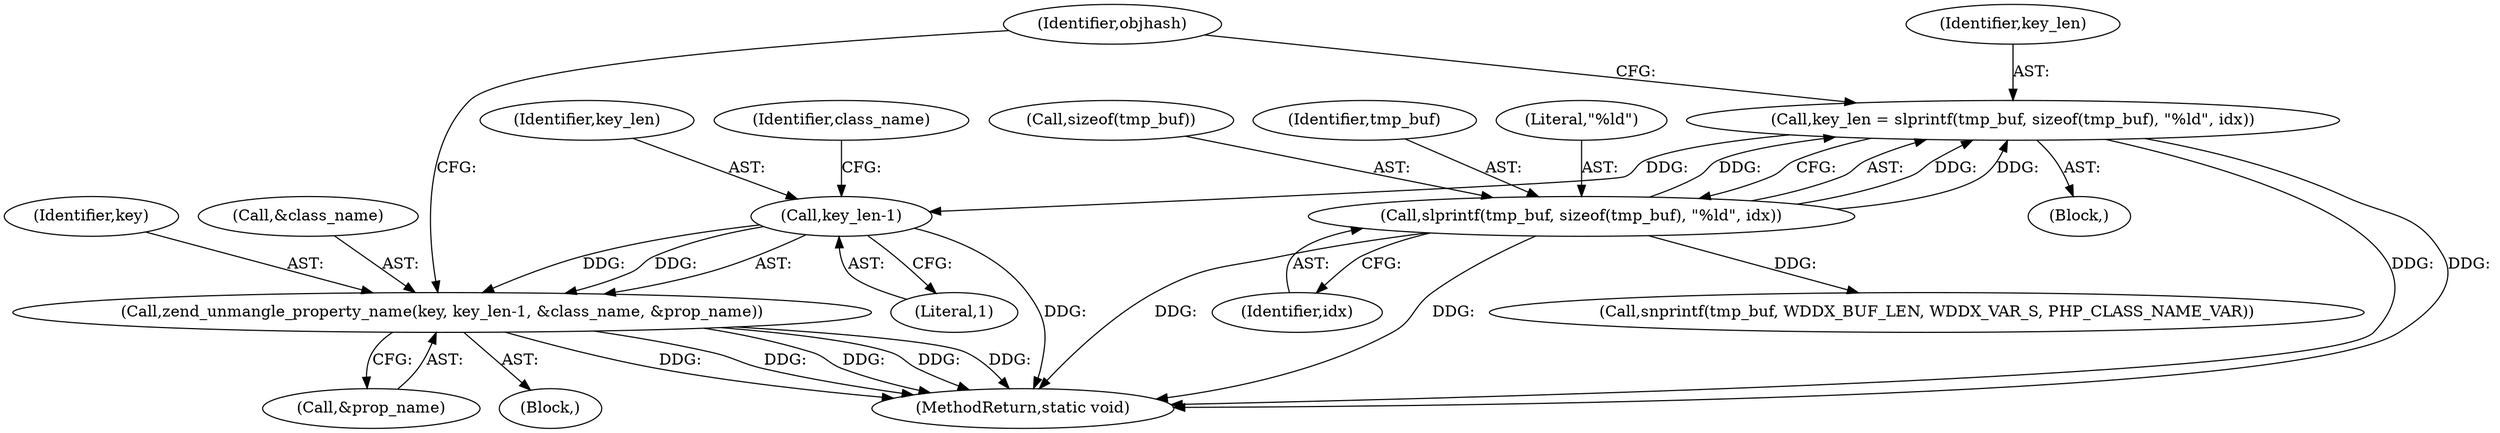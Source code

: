 digraph "0_php-src_6045de69c7dedcba3eadf7c4bba424b19c81d00d_1@pointer" {
"1000209" [label="(Call,zend_unmangle_property_name(key, key_len-1, &class_name, &prop_name))"];
"1000211" [label="(Call,key_len-1)"];
"1000220" [label="(Call,key_len = slprintf(tmp_buf, sizeof(tmp_buf), \"%ld\", idx))"];
"1000222" [label="(Call,slprintf(tmp_buf, sizeof(tmp_buf), \"%ld\", idx))"];
"1000214" [label="(Call,&class_name)"];
"1000209" [label="(Call,zend_unmangle_property_name(key, key_len-1, &class_name, &prop_name))"];
"1000212" [label="(Identifier,key_len)"];
"1000220" [label="(Call,key_len = slprintf(tmp_buf, sizeof(tmp_buf), \"%ld\", idx))"];
"1000223" [label="(Identifier,tmp_buf)"];
"1000215" [label="(Identifier,class_name)"];
"1000249" [label="(Call,snprintf(tmp_buf, WDDX_BUF_LEN, WDDX_VAR_S, PHP_CLASS_NAME_VAR))"];
"1000222" [label="(Call,slprintf(tmp_buf, sizeof(tmp_buf), \"%ld\", idx))"];
"1000219" [label="(Block,)"];
"1000210" [label="(Identifier,key)"];
"1000213" [label="(Literal,1)"];
"1000211" [label="(Call,key_len-1)"];
"1000184" [label="(Identifier,objhash)"];
"1000227" [label="(Identifier,idx)"];
"1000216" [label="(Call,&prop_name)"];
"1000226" [label="(Literal,\"%ld\")"];
"1000221" [label="(Identifier,key_len)"];
"1000224" [label="(Call,sizeof(tmp_buf))"];
"1000325" [label="(MethodReturn,static void)"];
"1000206" [label="(Block,)"];
"1000209" -> "1000206"  [label="AST: "];
"1000209" -> "1000216"  [label="CFG: "];
"1000210" -> "1000209"  [label="AST: "];
"1000211" -> "1000209"  [label="AST: "];
"1000214" -> "1000209"  [label="AST: "];
"1000216" -> "1000209"  [label="AST: "];
"1000184" -> "1000209"  [label="CFG: "];
"1000209" -> "1000325"  [label="DDG: "];
"1000209" -> "1000325"  [label="DDG: "];
"1000209" -> "1000325"  [label="DDG: "];
"1000209" -> "1000325"  [label="DDG: "];
"1000209" -> "1000325"  [label="DDG: "];
"1000211" -> "1000209"  [label="DDG: "];
"1000211" -> "1000209"  [label="DDG: "];
"1000211" -> "1000213"  [label="CFG: "];
"1000212" -> "1000211"  [label="AST: "];
"1000213" -> "1000211"  [label="AST: "];
"1000215" -> "1000211"  [label="CFG: "];
"1000211" -> "1000325"  [label="DDG: "];
"1000220" -> "1000211"  [label="DDG: "];
"1000220" -> "1000219"  [label="AST: "];
"1000220" -> "1000222"  [label="CFG: "];
"1000221" -> "1000220"  [label="AST: "];
"1000222" -> "1000220"  [label="AST: "];
"1000184" -> "1000220"  [label="CFG: "];
"1000220" -> "1000325"  [label="DDG: "];
"1000220" -> "1000325"  [label="DDG: "];
"1000222" -> "1000220"  [label="DDG: "];
"1000222" -> "1000220"  [label="DDG: "];
"1000222" -> "1000220"  [label="DDG: "];
"1000222" -> "1000227"  [label="CFG: "];
"1000223" -> "1000222"  [label="AST: "];
"1000224" -> "1000222"  [label="AST: "];
"1000226" -> "1000222"  [label="AST: "];
"1000227" -> "1000222"  [label="AST: "];
"1000222" -> "1000325"  [label="DDG: "];
"1000222" -> "1000325"  [label="DDG: "];
"1000222" -> "1000249"  [label="DDG: "];
}
